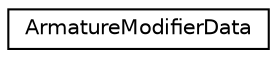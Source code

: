 digraph G
{
  edge [fontname="Helvetica",fontsize="10",labelfontname="Helvetica",labelfontsize="10"];
  node [fontname="Helvetica",fontsize="10",shape=record];
  rankdir=LR;
  Node1 [label="ArmatureModifierData",height=0.2,width=0.4,color="black", fillcolor="white", style="filled",URL="$de/d02/structArmatureModifierData.html"];
}
